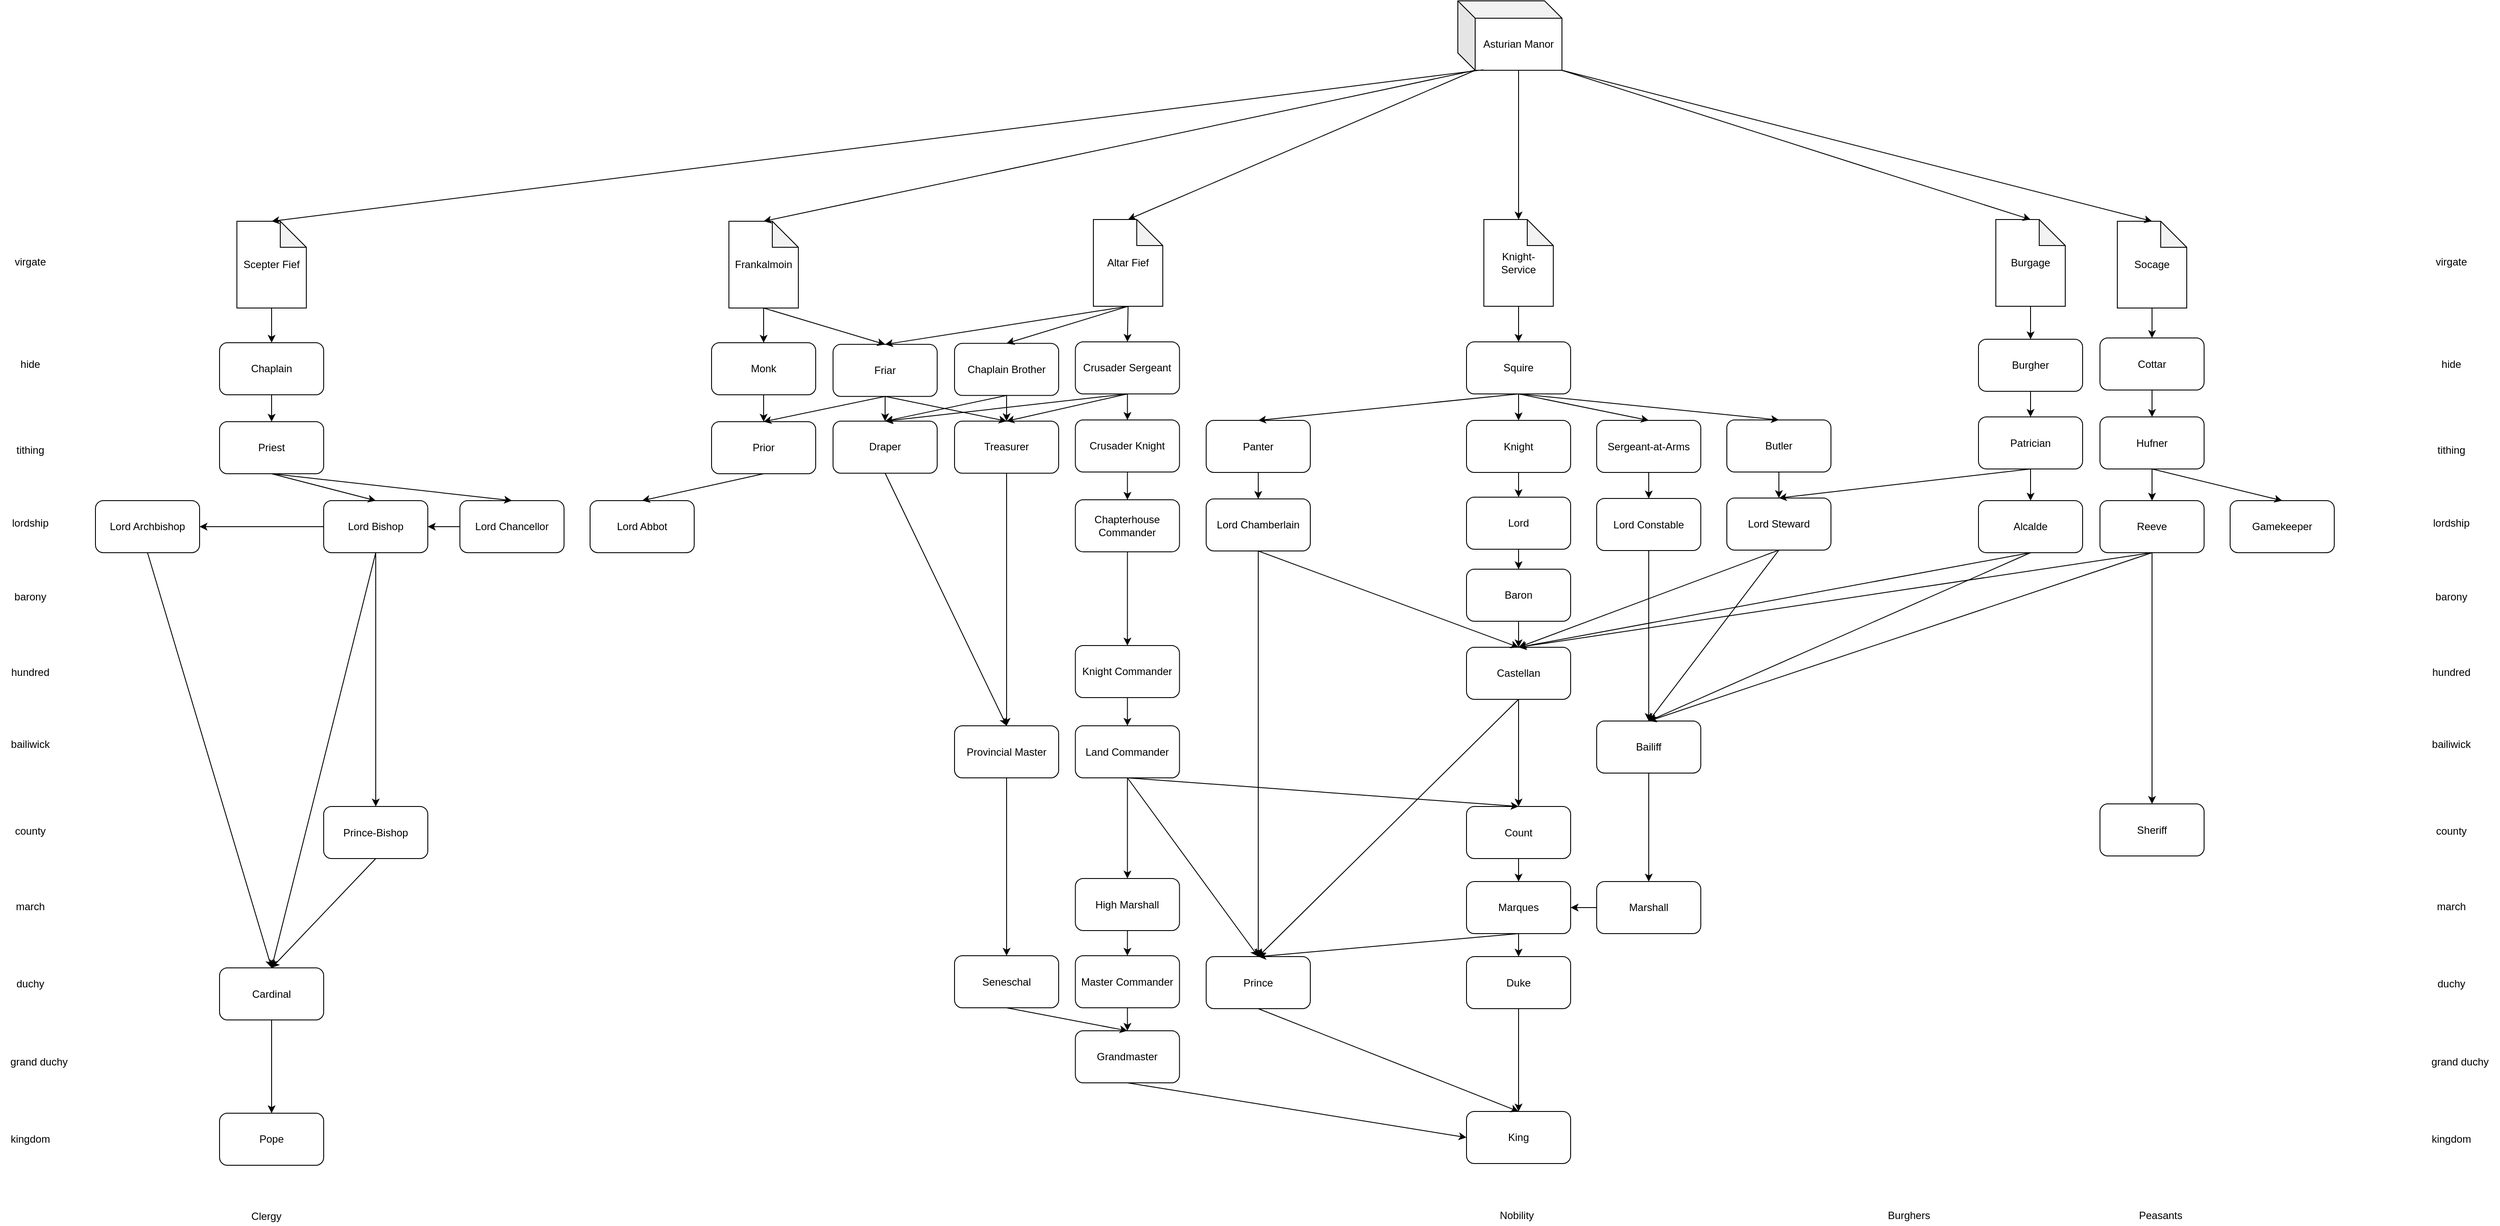 <mxfile version="12.4.2" type="device" pages="1"><diagram id="O1DWxiuz_fA3G5YCNOB_" name="Page-1"><mxGraphModel dx="1422" dy="769" grid="1" gridSize="10" guides="1" tooltips="1" connect="1" arrows="1" fold="1" page="1" pageScale="1" pageWidth="827" pageHeight="1169" math="0" shadow="0"><root><mxCell id="0"/><mxCell id="1" parent="0"/><mxCell id="aWNSAiTErIcn-8E82MsZ-1" value="Knight-Service" style="shape=note;whiteSpace=wrap;html=1;backgroundOutline=1;darkOpacity=0.05;" vertex="1" parent="1"><mxGeometry x="1710" y="252" width="80" height="100" as="geometry"/></mxCell><mxCell id="aWNSAiTErIcn-8E82MsZ-2" value="Asturian Manor" style="shape=cube;whiteSpace=wrap;html=1;boundedLbl=1;backgroundOutline=1;darkOpacity=0.05;darkOpacity2=0.1;" vertex="1" parent="1"><mxGeometry x="1680" width="120" height="80" as="geometry"/></mxCell><mxCell id="aWNSAiTErIcn-8E82MsZ-3" value="Squire" style="rounded=1;whiteSpace=wrap;html=1;" vertex="1" parent="1"><mxGeometry x="1690" y="393" width="120" height="60" as="geometry"/></mxCell><mxCell id="aWNSAiTErIcn-8E82MsZ-4" value="" style="endArrow=classic;html=1;exitX=0.5;exitY=1;exitDx=0;exitDy=0;exitPerimeter=0;" edge="1" parent="1" source="aWNSAiTErIcn-8E82MsZ-1" target="aWNSAiTErIcn-8E82MsZ-3"><mxGeometry width="50" height="50" relative="1" as="geometry"><mxPoint x="690" y="1060" as="sourcePoint"/><mxPoint x="990" y="670" as="targetPoint"/></mxGeometry></mxCell><mxCell id="aWNSAiTErIcn-8E82MsZ-5" value="Sergeant-at-Arms" style="rounded=1;whiteSpace=wrap;html=1;" vertex="1" parent="1"><mxGeometry x="1840" y="483.5" width="120" height="60" as="geometry"/></mxCell><mxCell id="aWNSAiTErIcn-8E82MsZ-6" value="Knight" style="rounded=1;whiteSpace=wrap;html=1;" vertex="1" parent="1"><mxGeometry x="1690" y="483.5" width="120" height="60" as="geometry"/></mxCell><mxCell id="aWNSAiTErIcn-8E82MsZ-7" value="Panter" style="rounded=1;whiteSpace=wrap;html=1;" vertex="1" parent="1"><mxGeometry x="1390" y="483.5" width="120" height="60" as="geometry"/></mxCell><mxCell id="aWNSAiTErIcn-8E82MsZ-8" value="Lord" style="rounded=1;whiteSpace=wrap;html=1;" vertex="1" parent="1"><mxGeometry x="1690" y="572" width="120" height="60" as="geometry"/></mxCell><mxCell id="aWNSAiTErIcn-8E82MsZ-9" value="Lord Constable" style="rounded=1;whiteSpace=wrap;html=1;" vertex="1" parent="1"><mxGeometry x="1840" y="573.5" width="120" height="60" as="geometry"/></mxCell><mxCell id="aWNSAiTErIcn-8E82MsZ-10" value="Baron" style="rounded=1;whiteSpace=wrap;html=1;" vertex="1" parent="1"><mxGeometry x="1690" y="655" width="120" height="60" as="geometry"/></mxCell><mxCell id="aWNSAiTErIcn-8E82MsZ-11" value="Lord Chamberlain" style="rounded=1;whiteSpace=wrap;html=1;" vertex="1" parent="1"><mxGeometry x="1390" y="574" width="120" height="60" as="geometry"/></mxCell><mxCell id="aWNSAiTErIcn-8E82MsZ-12" value="Prince" style="rounded=1;whiteSpace=wrap;html=1;" vertex="1" parent="1"><mxGeometry x="1390" y="1101.5" width="120" height="60" as="geometry"/></mxCell><mxCell id="aWNSAiTErIcn-8E82MsZ-13" value="Castellan" style="rounded=1;whiteSpace=wrap;html=1;" vertex="1" parent="1"><mxGeometry x="1690" y="745" width="120" height="60" as="geometry"/></mxCell><mxCell id="aWNSAiTErIcn-8E82MsZ-14" value="Count" style="rounded=1;whiteSpace=wrap;html=1;" vertex="1" parent="1"><mxGeometry x="1690" y="928.5" width="120" height="60" as="geometry"/></mxCell><mxCell id="aWNSAiTErIcn-8E82MsZ-15" value="Marques" style="rounded=1;whiteSpace=wrap;html=1;" vertex="1" parent="1"><mxGeometry x="1690" y="1015" width="120" height="60" as="geometry"/></mxCell><mxCell id="aWNSAiTErIcn-8E82MsZ-16" value="Duke" style="rounded=1;whiteSpace=wrap;html=1;" vertex="1" parent="1"><mxGeometry x="1690" y="1101.5" width="120" height="60" as="geometry"/></mxCell><mxCell id="aWNSAiTErIcn-8E82MsZ-17" value="" style="endArrow=classic;html=1;entryX=0.5;entryY=0;entryDx=0;entryDy=0;exitX=0.5;exitY=1;exitDx=0;exitDy=0;" edge="1" parent="1" source="aWNSAiTErIcn-8E82MsZ-16" target="aWNSAiTErIcn-8E82MsZ-27"><mxGeometry width="50" height="50" relative="1" as="geometry"><mxPoint x="1750" y="1248" as="sourcePoint"/><mxPoint x="870" y="1197" as="targetPoint"/></mxGeometry></mxCell><mxCell id="aWNSAiTErIcn-8E82MsZ-18" value="" style="endArrow=classic;html=1;entryX=0.5;entryY=0;entryDx=0;entryDy=0;exitX=0.5;exitY=1;exitDx=0;exitDy=0;" edge="1" parent="1" source="aWNSAiTErIcn-8E82MsZ-15" target="aWNSAiTErIcn-8E82MsZ-16"><mxGeometry width="50" height="50" relative="1" as="geometry"><mxPoint x="680" y="1330" as="sourcePoint"/><mxPoint x="730" y="1280" as="targetPoint"/></mxGeometry></mxCell><mxCell id="aWNSAiTErIcn-8E82MsZ-19" value="" style="endArrow=classic;html=1;entryX=0.5;entryY=0;entryDx=0;entryDy=0;exitX=0.5;exitY=1;exitDx=0;exitDy=0;" edge="1" parent="1" source="aWNSAiTErIcn-8E82MsZ-14" target="aWNSAiTErIcn-8E82MsZ-15"><mxGeometry width="50" height="50" relative="1" as="geometry"><mxPoint x="680" y="1330" as="sourcePoint"/><mxPoint x="730" y="1280" as="targetPoint"/></mxGeometry></mxCell><mxCell id="aWNSAiTErIcn-8E82MsZ-20" value="" style="endArrow=classic;html=1;entryX=0.5;entryY=0;entryDx=0;entryDy=0;exitX=0.5;exitY=1;exitDx=0;exitDy=0;" edge="1" parent="1" source="aWNSAiTErIcn-8E82MsZ-13" target="aWNSAiTErIcn-8E82MsZ-14"><mxGeometry width="50" height="50" relative="1" as="geometry"><mxPoint x="680" y="1330" as="sourcePoint"/><mxPoint x="730" y="1280" as="targetPoint"/></mxGeometry></mxCell><mxCell id="aWNSAiTErIcn-8E82MsZ-21" value="" style="endArrow=classic;html=1;entryX=0.5;entryY=0;entryDx=0;entryDy=0;exitX=0.5;exitY=1;exitDx=0;exitDy=0;" edge="1" parent="1" source="aWNSAiTErIcn-8E82MsZ-10" target="aWNSAiTErIcn-8E82MsZ-13"><mxGeometry width="50" height="50" relative="1" as="geometry"><mxPoint x="680" y="1330" as="sourcePoint"/><mxPoint x="730" y="1280" as="targetPoint"/></mxGeometry></mxCell><mxCell id="aWNSAiTErIcn-8E82MsZ-22" value="" style="endArrow=classic;html=1;entryX=0.5;entryY=0;entryDx=0;entryDy=0;exitX=0.5;exitY=1;exitDx=0;exitDy=0;" edge="1" parent="1" source="aWNSAiTErIcn-8E82MsZ-8" target="aWNSAiTErIcn-8E82MsZ-10"><mxGeometry width="50" height="50" relative="1" as="geometry"><mxPoint x="680" y="1330" as="sourcePoint"/><mxPoint x="730" y="1280" as="targetPoint"/></mxGeometry></mxCell><mxCell id="aWNSAiTErIcn-8E82MsZ-23" value="" style="endArrow=classic;html=1;entryX=0.5;entryY=0;entryDx=0;entryDy=0;exitX=0.5;exitY=1;exitDx=0;exitDy=0;" edge="1" parent="1" source="aWNSAiTErIcn-8E82MsZ-6" target="aWNSAiTErIcn-8E82MsZ-8"><mxGeometry width="50" height="50" relative="1" as="geometry"><mxPoint x="680" y="1330" as="sourcePoint"/><mxPoint x="730" y="1280" as="targetPoint"/></mxGeometry></mxCell><mxCell id="aWNSAiTErIcn-8E82MsZ-24" value="" style="endArrow=classic;html=1;entryX=0.5;entryY=0;entryDx=0;entryDy=0;exitX=0.5;exitY=1;exitDx=0;exitDy=0;" edge="1" parent="1" source="aWNSAiTErIcn-8E82MsZ-3" target="aWNSAiTErIcn-8E82MsZ-6"><mxGeometry width="50" height="50" relative="1" as="geometry"><mxPoint x="680" y="1330" as="sourcePoint"/><mxPoint x="730" y="1280" as="targetPoint"/></mxGeometry></mxCell><mxCell id="aWNSAiTErIcn-8E82MsZ-25" value="" style="endArrow=classic;html=1;entryX=0.5;entryY=0;entryDx=0;entryDy=0;exitX=0.5;exitY=1;exitDx=0;exitDy=0;" edge="1" parent="1" source="aWNSAiTErIcn-8E82MsZ-11" target="aWNSAiTErIcn-8E82MsZ-12"><mxGeometry width="50" height="50" relative="1" as="geometry"><mxPoint x="1450" y="805" as="sourcePoint"/><mxPoint x="1450" y="928.5" as="targetPoint"/></mxGeometry></mxCell><mxCell id="aWNSAiTErIcn-8E82MsZ-26" value="Bailiff" style="rounded=1;whiteSpace=wrap;html=1;" vertex="1" parent="1"><mxGeometry x="1840" y="830" width="120" height="60" as="geometry"/></mxCell><mxCell id="aWNSAiTErIcn-8E82MsZ-27" value="King" style="rounded=1;whiteSpace=wrap;html=1;" vertex="1" parent="1"><mxGeometry x="1690" y="1280" width="120" height="60" as="geometry"/></mxCell><mxCell id="aWNSAiTErIcn-8E82MsZ-28" value="Lord Steward" style="rounded=1;whiteSpace=wrap;html=1;" vertex="1" parent="1"><mxGeometry x="1990" y="573" width="120" height="60" as="geometry"/></mxCell><mxCell id="aWNSAiTErIcn-8E82MsZ-29" value="Marshall" style="rounded=1;whiteSpace=wrap;html=1;" vertex="1" parent="1"><mxGeometry x="1840" y="1015" width="120" height="60" as="geometry"/></mxCell><mxCell id="aWNSAiTErIcn-8E82MsZ-30" value="" style="endArrow=classic;html=1;entryX=0.5;entryY=0;entryDx=0;entryDy=0;exitX=0.5;exitY=1;exitDx=0;exitDy=0;" edge="1" parent="1" source="aWNSAiTErIcn-8E82MsZ-26" target="aWNSAiTErIcn-8E82MsZ-29"><mxGeometry width="50" height="50" relative="1" as="geometry"><mxPoint x="540" y="1420" as="sourcePoint"/><mxPoint x="590" y="1370" as="targetPoint"/></mxGeometry></mxCell><mxCell id="aWNSAiTErIcn-8E82MsZ-31" value="" style="endArrow=classic;html=1;exitX=0.5;exitY=1;exitDx=0;exitDy=0;" edge="1" parent="1" source="aWNSAiTErIcn-8E82MsZ-28"><mxGeometry width="50" height="50" relative="1" as="geometry"><mxPoint x="1650" y="1422" as="sourcePoint"/><mxPoint x="1750" y="745" as="targetPoint"/></mxGeometry></mxCell><mxCell id="aWNSAiTErIcn-8E82MsZ-32" value="" style="endArrow=classic;html=1;entryX=0.5;entryY=0;entryDx=0;entryDy=0;exitX=0.5;exitY=1;exitDx=0;exitDy=0;" edge="1" parent="1" source="aWNSAiTErIcn-8E82MsZ-9" target="aWNSAiTErIcn-8E82MsZ-26"><mxGeometry width="50" height="50" relative="1" as="geometry"><mxPoint x="510" y="1420" as="sourcePoint"/><mxPoint x="560" y="1370" as="targetPoint"/></mxGeometry></mxCell><mxCell id="aWNSAiTErIcn-8E82MsZ-33" value="Butler" style="rounded=1;whiteSpace=wrap;html=1;" vertex="1" parent="1"><mxGeometry x="1990" y="483" width="120" height="60" as="geometry"/></mxCell><mxCell id="aWNSAiTErIcn-8E82MsZ-34" value="" style="endArrow=classic;html=1;exitX=0.5;exitY=1;exitDx=0;exitDy=0;entryX=0.5;entryY=0;entryDx=0;entryDy=0;" edge="1" parent="1" source="aWNSAiTErIcn-8E82MsZ-3" target="aWNSAiTErIcn-8E82MsZ-33"><mxGeometry width="50" height="50" relative="1" as="geometry"><mxPoint x="1900" y="453" as="sourcePoint"/><mxPoint x="1740" y="1372" as="targetPoint"/></mxGeometry></mxCell><mxCell id="aWNSAiTErIcn-8E82MsZ-35" value="" style="endArrow=classic;html=1;entryX=0.5;entryY=0;entryDx=0;entryDy=0;exitX=0.5;exitY=1;exitDx=0;exitDy=0;" edge="1" parent="1" source="aWNSAiTErIcn-8E82MsZ-33" target="aWNSAiTErIcn-8E82MsZ-28"><mxGeometry width="50" height="50" relative="1" as="geometry"><mxPoint x="1690" y="1422" as="sourcePoint"/><mxPoint x="1740" y="1372" as="targetPoint"/></mxGeometry></mxCell><mxCell id="aWNSAiTErIcn-8E82MsZ-36" value="" style="endArrow=classic;html=1;exitX=0.5;exitY=1;exitDx=0;exitDy=0;entryX=0.5;entryY=0;entryDx=0;entryDy=0;" edge="1" parent="1" source="aWNSAiTErIcn-8E82MsZ-5" target="aWNSAiTErIcn-8E82MsZ-9"><mxGeometry width="50" height="50" relative="1" as="geometry"><mxPoint x="1000" y="1120" as="sourcePoint"/><mxPoint x="1020" y="730" as="targetPoint"/></mxGeometry></mxCell><mxCell id="aWNSAiTErIcn-8E82MsZ-37" value="" style="endArrow=classic;html=1;exitX=0.5;exitY=1;exitDx=0;exitDy=0;entryX=0.5;entryY=0;entryDx=0;entryDy=0;" edge="1" parent="1" source="aWNSAiTErIcn-8E82MsZ-3" target="aWNSAiTErIcn-8E82MsZ-5"><mxGeometry width="50" height="50" relative="1" as="geometry"><mxPoint x="1900" y="453" as="sourcePoint"/><mxPoint x="1110" y="1210" as="targetPoint"/></mxGeometry></mxCell><mxCell id="aWNSAiTErIcn-8E82MsZ-38" value="" style="endArrow=classic;html=1;exitX=0.5;exitY=1;exitDx=0;exitDy=0;entryX=0.5;entryY=0;entryDx=0;entryDy=0;" edge="1" parent="1" source="aWNSAiTErIcn-8E82MsZ-3" target="aWNSAiTErIcn-8E82MsZ-7"><mxGeometry width="50" height="50" relative="1" as="geometry"><mxPoint x="1450" y="453" as="sourcePoint"/><mxPoint x="710" y="1310" as="targetPoint"/></mxGeometry></mxCell><mxCell id="aWNSAiTErIcn-8E82MsZ-39" value="" style="endArrow=classic;html=1;entryX=0.5;entryY=0;entryDx=0;entryDy=0;exitX=0.5;exitY=1;exitDx=0;exitDy=0;" edge="1" parent="1" source="aWNSAiTErIcn-8E82MsZ-7" target="aWNSAiTErIcn-8E82MsZ-11"><mxGeometry width="50" height="50" relative="1" as="geometry"><mxPoint x="510" y="1420" as="sourcePoint"/><mxPoint x="560" y="1370" as="targetPoint"/></mxGeometry></mxCell><mxCell id="aWNSAiTErIcn-8E82MsZ-40" value="" style="endArrow=classic;html=1;entryX=0.5;entryY=0;entryDx=0;entryDy=0;exitX=0.5;exitY=1;exitDx=0;exitDy=0;" edge="1" parent="1" source="aWNSAiTErIcn-8E82MsZ-11" target="aWNSAiTErIcn-8E82MsZ-13"><mxGeometry width="50" height="50" relative="1" as="geometry"><mxPoint x="510" y="1420" as="sourcePoint"/><mxPoint x="560" y="1370" as="targetPoint"/></mxGeometry></mxCell><mxCell id="aWNSAiTErIcn-8E82MsZ-41" value="" style="endArrow=classic;html=1;entryX=0.5;entryY=0;entryDx=0;entryDy=0;exitX=0.5;exitY=1;exitDx=0;exitDy=0;" edge="1" parent="1" source="aWNSAiTErIcn-8E82MsZ-12" target="aWNSAiTErIcn-8E82MsZ-27"><mxGeometry width="50" height="50" relative="1" as="geometry"><mxPoint x="510" y="1420" as="sourcePoint"/><mxPoint x="560" y="1370" as="targetPoint"/></mxGeometry></mxCell><mxCell id="aWNSAiTErIcn-8E82MsZ-42" value="" style="endArrow=classic;html=1;exitX=0;exitY=0.5;exitDx=0;exitDy=0;entryX=1;entryY=0.5;entryDx=0;entryDy=0;" edge="1" parent="1" source="aWNSAiTErIcn-8E82MsZ-29" target="aWNSAiTErIcn-8E82MsZ-15"><mxGeometry width="50" height="50" relative="1" as="geometry"><mxPoint x="510" y="1420" as="sourcePoint"/><mxPoint x="560" y="1370" as="targetPoint"/></mxGeometry></mxCell><mxCell id="aWNSAiTErIcn-8E82MsZ-43" value="" style="endArrow=classic;html=1;entryX=0.5;entryY=0;entryDx=0;entryDy=0;exitX=0.5;exitY=1;exitDx=0;exitDy=0;" edge="1" parent="1" source="aWNSAiTErIcn-8E82MsZ-15" target="aWNSAiTErIcn-8E82MsZ-12"><mxGeometry width="50" height="50" relative="1" as="geometry"><mxPoint x="711.5" y="1332" as="sourcePoint"/><mxPoint x="761.5" y="1282" as="targetPoint"/></mxGeometry></mxCell><mxCell id="aWNSAiTErIcn-8E82MsZ-44" value="Scepter Fief" style="shape=note;whiteSpace=wrap;html=1;backgroundOutline=1;darkOpacity=0.05;" vertex="1" parent="1"><mxGeometry x="273" y="254" width="80" height="100" as="geometry"/></mxCell><mxCell id="aWNSAiTErIcn-8E82MsZ-45" value="Chaplain" style="rounded=1;whiteSpace=wrap;html=1;" vertex="1" parent="1"><mxGeometry x="253" y="394" width="120" height="60" as="geometry"/></mxCell><mxCell id="aWNSAiTErIcn-8E82MsZ-46" value="Priest" style="rounded=1;whiteSpace=wrap;html=1;" vertex="1" parent="1"><mxGeometry x="253" y="485" width="120" height="60" as="geometry"/></mxCell><mxCell id="aWNSAiTErIcn-8E82MsZ-47" value="Lord Archbishop" style="rounded=1;whiteSpace=wrap;html=1;" vertex="1" parent="1"><mxGeometry x="110" y="576" width="120" height="60" as="geometry"/></mxCell><mxCell id="aWNSAiTErIcn-8E82MsZ-48" value="Prince-Bishop" style="rounded=1;whiteSpace=wrap;html=1;" vertex="1" parent="1"><mxGeometry x="373" y="928.5" width="120" height="60" as="geometry"/></mxCell><mxCell id="aWNSAiTErIcn-8E82MsZ-49" value="Cardinal" style="rounded=1;whiteSpace=wrap;html=1;" vertex="1" parent="1"><mxGeometry x="253" y="1114.5" width="120" height="60" as="geometry"/></mxCell><mxCell id="aWNSAiTErIcn-8E82MsZ-50" value="Pope" style="rounded=1;whiteSpace=wrap;html=1;" vertex="1" parent="1"><mxGeometry x="253" y="1282" width="120" height="60" as="geometry"/></mxCell><mxCell id="aWNSAiTErIcn-8E82MsZ-51" value="" style="endArrow=classic;html=1;entryX=0.5;entryY=0;entryDx=0;entryDy=0;exitX=0.5;exitY=1;exitDx=0;exitDy=0;" edge="1" parent="1" source="aWNSAiTErIcn-8E82MsZ-49" target="aWNSAiTErIcn-8E82MsZ-50"><mxGeometry width="50" height="50" relative="1" as="geometry"><mxPoint x="-177" y="1071" as="sourcePoint"/><mxPoint x="-127" y="1021" as="targetPoint"/></mxGeometry></mxCell><mxCell id="aWNSAiTErIcn-8E82MsZ-52" value="" style="endArrow=classic;html=1;entryX=0.5;entryY=0;entryDx=0;entryDy=0;exitX=0.5;exitY=1;exitDx=0;exitDy=0;exitPerimeter=0;" edge="1" parent="1" source="aWNSAiTErIcn-8E82MsZ-44" target="aWNSAiTErIcn-8E82MsZ-45"><mxGeometry width="50" height="50" relative="1" as="geometry"><mxPoint x="-57" y="1071" as="sourcePoint"/><mxPoint x="-7" y="1021" as="targetPoint"/></mxGeometry></mxCell><mxCell id="aWNSAiTErIcn-8E82MsZ-53" value="Lord Bishop" style="rounded=1;whiteSpace=wrap;html=1;" vertex="1" parent="1"><mxGeometry x="373" y="576" width="120" height="60" as="geometry"/></mxCell><mxCell id="aWNSAiTErIcn-8E82MsZ-54" value="" style="endArrow=classic;html=1;exitX=0.5;exitY=1;exitDx=0;exitDy=0;entryX=0.5;entryY=0;entryDx=0;entryDy=0;" edge="1" parent="1" source="aWNSAiTErIcn-8E82MsZ-48" target="aWNSAiTErIcn-8E82MsZ-49"><mxGeometry width="50" height="50" relative="1" as="geometry"><mxPoint x="-67" y="1431" as="sourcePoint"/><mxPoint x="303" y="1121" as="targetPoint"/></mxGeometry></mxCell><mxCell id="aWNSAiTErIcn-8E82MsZ-55" value="" style="endArrow=classic;html=1;entryX=0.5;entryY=0;entryDx=0;entryDy=0;exitX=0.5;exitY=1;exitDx=0;exitDy=0;" edge="1" parent="1" source="aWNSAiTErIcn-8E82MsZ-46" target="aWNSAiTErIcn-8E82MsZ-53"><mxGeometry width="50" height="50" relative="1" as="geometry"><mxPoint x="433" y="641" as="sourcePoint"/><mxPoint x="333" y="740" as="targetPoint"/></mxGeometry></mxCell><mxCell id="aWNSAiTErIcn-8E82MsZ-56" value="" style="endArrow=classic;html=1;entryX=1;entryY=0.5;entryDx=0;entryDy=0;exitX=0;exitY=0.5;exitDx=0;exitDy=0;" edge="1" parent="1" source="aWNSAiTErIcn-8E82MsZ-53" target="aWNSAiTErIcn-8E82MsZ-47"><mxGeometry width="50" height="50" relative="1" as="geometry"><mxPoint x="243" y="611" as="sourcePoint"/><mxPoint x="-17" y="1381" as="targetPoint"/></mxGeometry></mxCell><mxCell id="aWNSAiTErIcn-8E82MsZ-57" value="" style="endArrow=classic;html=1;entryX=0.5;entryY=0;entryDx=0;entryDy=0;exitX=0.5;exitY=1;exitDx=0;exitDy=0;" edge="1" parent="1" source="aWNSAiTErIcn-8E82MsZ-53" target="aWNSAiTErIcn-8E82MsZ-48"><mxGeometry width="50" height="50" relative="1" as="geometry"><mxPoint x="-177" y="1431" as="sourcePoint"/><mxPoint x="-127" y="1381" as="targetPoint"/></mxGeometry></mxCell><mxCell id="aWNSAiTErIcn-8E82MsZ-58" value="" style="endArrow=classic;html=1;entryX=0.5;entryY=0;entryDx=0;entryDy=0;exitX=0.5;exitY=1;exitDx=0;exitDy=0;" edge="1" parent="1" source="aWNSAiTErIcn-8E82MsZ-47" target="aWNSAiTErIcn-8E82MsZ-49"><mxGeometry width="50" height="50" relative="1" as="geometry"><mxPoint x="-177" y="1431" as="sourcePoint"/><mxPoint x="-127" y="1381" as="targetPoint"/></mxGeometry></mxCell><mxCell id="aWNSAiTErIcn-8E82MsZ-59" value="" style="endArrow=classic;html=1;entryX=0.5;entryY=0;entryDx=0;entryDy=0;exitX=0.5;exitY=1;exitDx=0;exitDy=0;" edge="1" parent="1" source="aWNSAiTErIcn-8E82MsZ-53" target="aWNSAiTErIcn-8E82MsZ-49"><mxGeometry width="50" height="50" relative="1" as="geometry"><mxPoint x="-177" y="1431" as="sourcePoint"/><mxPoint x="-127" y="1381" as="targetPoint"/></mxGeometry></mxCell><mxCell id="aWNSAiTErIcn-8E82MsZ-60" value="" style="endArrow=classic;html=1;entryX=0.5;entryY=0;entryDx=0;entryDy=0;exitX=0.5;exitY=1;exitDx=0;exitDy=0;" edge="1" parent="1" source="aWNSAiTErIcn-8E82MsZ-45" target="aWNSAiTErIcn-8E82MsZ-46"><mxGeometry width="50" height="50" relative="1" as="geometry"><mxPoint x="-37" y="1431" as="sourcePoint"/><mxPoint x="13" y="1381" as="targetPoint"/></mxGeometry></mxCell><mxCell id="aWNSAiTErIcn-8E82MsZ-61" value="Frankalmoin" style="shape=note;whiteSpace=wrap;html=1;backgroundOutline=1;darkOpacity=0.05;" vertex="1" parent="1"><mxGeometry x="840" y="254" width="80" height="100" as="geometry"/></mxCell><mxCell id="aWNSAiTErIcn-8E82MsZ-62" value="Monk" style="rounded=1;whiteSpace=wrap;html=1;" vertex="1" parent="1"><mxGeometry x="820" y="394" width="120" height="60" as="geometry"/></mxCell><mxCell id="aWNSAiTErIcn-8E82MsZ-63" value="Prior" style="rounded=1;whiteSpace=wrap;html=1;" vertex="1" parent="1"><mxGeometry x="820" y="485" width="120" height="60" as="geometry"/></mxCell><mxCell id="aWNSAiTErIcn-8E82MsZ-64" value="Lord Abbot" style="rounded=1;whiteSpace=wrap;html=1;" vertex="1" parent="1"><mxGeometry x="680" y="576" width="120" height="60" as="geometry"/></mxCell><mxCell id="aWNSAiTErIcn-8E82MsZ-65" value="" style="endArrow=classic;html=1;entryX=0.5;entryY=0;entryDx=0;entryDy=0;exitX=0.5;exitY=1;exitDx=0;exitDy=0;" edge="1" parent="1" source="aWNSAiTErIcn-8E82MsZ-62" target="aWNSAiTErIcn-8E82MsZ-63"><mxGeometry width="50" height="50" relative="1" as="geometry"><mxPoint x="350" y="1069" as="sourcePoint"/><mxPoint x="400" y="1019" as="targetPoint"/></mxGeometry></mxCell><mxCell id="aWNSAiTErIcn-8E82MsZ-66" value="" style="endArrow=classic;html=1;entryX=0.5;entryY=0;entryDx=0;entryDy=0;exitX=0.5;exitY=1;exitDx=0;exitDy=0;exitPerimeter=0;" edge="1" parent="1" source="aWNSAiTErIcn-8E82MsZ-61" target="aWNSAiTErIcn-8E82MsZ-62"><mxGeometry width="50" height="50" relative="1" as="geometry"><mxPoint x="350" y="1069" as="sourcePoint"/><mxPoint x="400" y="1019" as="targetPoint"/></mxGeometry></mxCell><mxCell id="aWNSAiTErIcn-8E82MsZ-67" value="" style="endArrow=classic;html=1;entryX=0.5;entryY=0;entryDx=0;entryDy=0;exitX=0.5;exitY=1;exitDx=0;exitDy=0;" edge="1" parent="1" source="aWNSAiTErIcn-8E82MsZ-63" target="aWNSAiTErIcn-8E82MsZ-64"><mxGeometry width="50" height="50" relative="1" as="geometry"><mxPoint x="730" y="559" as="sourcePoint"/><mxPoint x="310" y="1379" as="targetPoint"/></mxGeometry></mxCell><mxCell id="aWNSAiTErIcn-8E82MsZ-68" value="virgate" style="text;html=1;strokeColor=none;fillColor=none;align=center;verticalAlign=middle;whiteSpace=wrap;rounded=0;" vertex="1" parent="1"><mxGeometry x="2805" y="290.5" width="40" height="20" as="geometry"/></mxCell><mxCell id="aWNSAiTErIcn-8E82MsZ-69" value="hide" style="text;html=1;strokeColor=none;fillColor=none;align=center;verticalAlign=middle;whiteSpace=wrap;rounded=0;" vertex="1" parent="1"><mxGeometry x="2805" y="408.5" width="40" height="20" as="geometry"/></mxCell><mxCell id="aWNSAiTErIcn-8E82MsZ-70" value="tithing" style="text;html=1;strokeColor=none;fillColor=none;align=center;verticalAlign=middle;whiteSpace=wrap;rounded=0;" vertex="1" parent="1"><mxGeometry x="2805" y="507.5" width="40" height="20" as="geometry"/></mxCell><mxCell id="aWNSAiTErIcn-8E82MsZ-71" value="barony" style="text;html=1;strokeColor=none;fillColor=none;align=center;verticalAlign=middle;whiteSpace=wrap;rounded=0;" vertex="1" parent="1"><mxGeometry x="2805" y="676.5" width="40" height="20" as="geometry"/></mxCell><mxCell id="aWNSAiTErIcn-8E82MsZ-72" value="hundred" style="text;html=1;strokeColor=none;fillColor=none;align=center;verticalAlign=middle;whiteSpace=wrap;rounded=0;" vertex="1" parent="1"><mxGeometry x="2805" y="763.5" width="40" height="20" as="geometry"/></mxCell><mxCell id="aWNSAiTErIcn-8E82MsZ-73" value="bailiwick" style="text;html=1;strokeColor=none;fillColor=none;align=center;verticalAlign=middle;whiteSpace=wrap;rounded=0;" vertex="1" parent="1"><mxGeometry x="2805" y="846.5" width="40" height="20" as="geometry"/></mxCell><mxCell id="aWNSAiTErIcn-8E82MsZ-74" value="lordship" style="text;html=1;strokeColor=none;fillColor=none;align=center;verticalAlign=middle;whiteSpace=wrap;rounded=0;" vertex="1" parent="1"><mxGeometry x="2805" y="592" width="40" height="20" as="geometry"/></mxCell><mxCell id="aWNSAiTErIcn-8E82MsZ-75" value="county" style="text;html=1;strokeColor=none;fillColor=none;align=center;verticalAlign=middle;whiteSpace=wrap;rounded=0;" vertex="1" parent="1"><mxGeometry x="2805" y="947" width="40" height="20" as="geometry"/></mxCell><mxCell id="aWNSAiTErIcn-8E82MsZ-76" value="march" style="text;html=1;strokeColor=none;fillColor=none;align=center;verticalAlign=middle;whiteSpace=wrap;rounded=0;" vertex="1" parent="1"><mxGeometry x="2805" y="1033.5" width="40" height="20" as="geometry"/></mxCell><mxCell id="aWNSAiTErIcn-8E82MsZ-77" value="duchy" style="text;html=1;strokeColor=none;fillColor=none;align=center;verticalAlign=middle;whiteSpace=wrap;rounded=0;" vertex="1" parent="1"><mxGeometry x="2805" y="1123" width="40" height="20" as="geometry"/></mxCell><mxCell id="aWNSAiTErIcn-8E82MsZ-78" value="kingdom" style="text;html=1;strokeColor=none;fillColor=none;align=center;verticalAlign=middle;whiteSpace=wrap;rounded=0;" vertex="1" parent="1"><mxGeometry x="2805" y="1302" width="40" height="20" as="geometry"/></mxCell><mxCell id="aWNSAiTErIcn-8E82MsZ-79" value="grand duchy" style="text;html=1;strokeColor=none;fillColor=none;align=center;verticalAlign=middle;whiteSpace=wrap;rounded=0;" vertex="1" parent="1"><mxGeometry x="2790" y="1212.5" width="90" height="20" as="geometry"/></mxCell><mxCell id="aWNSAiTErIcn-8E82MsZ-80" value="Burgage" style="shape=note;whiteSpace=wrap;html=1;backgroundOutline=1;darkOpacity=0.05;" vertex="1" parent="1"><mxGeometry x="2300" y="252" width="80" height="100" as="geometry"/></mxCell><mxCell id="aWNSAiTErIcn-8E82MsZ-81" value="Socage" style="shape=note;whiteSpace=wrap;html=1;backgroundOutline=1;darkOpacity=0.05;" vertex="1" parent="1"><mxGeometry x="2440" y="254" width="80" height="100" as="geometry"/></mxCell><mxCell id="aWNSAiTErIcn-8E82MsZ-82" value="Cottar" style="rounded=1;whiteSpace=wrap;html=1;" vertex="1" parent="1"><mxGeometry x="2420" y="388.5" width="120" height="60" as="geometry"/></mxCell><mxCell id="aWNSAiTErIcn-8E82MsZ-83" value="Burgher" style="rounded=1;whiteSpace=wrap;html=1;" vertex="1" parent="1"><mxGeometry x="2280" y="390" width="120" height="60" as="geometry"/></mxCell><mxCell id="aWNSAiTErIcn-8E82MsZ-84" value="" style="endArrow=classic;html=1;exitX=0.5;exitY=1;exitDx=0;exitDy=0;exitPerimeter=0;entryX=0.5;entryY=0;entryDx=0;entryDy=0;" edge="1" parent="1" source="aWNSAiTErIcn-8E82MsZ-80" target="aWNSAiTErIcn-8E82MsZ-83"><mxGeometry width="50" height="50" relative="1" as="geometry"><mxPoint x="2090" y="1057" as="sourcePoint"/><mxPoint x="2480" y="607" as="targetPoint"/></mxGeometry></mxCell><mxCell id="aWNSAiTErIcn-8E82MsZ-85" value="" style="endArrow=classic;html=1;exitX=0.5;exitY=1;exitDx=0;exitDy=0;exitPerimeter=0;" edge="1" parent="1" source="aWNSAiTErIcn-8E82MsZ-81" target="aWNSAiTErIcn-8E82MsZ-82"><mxGeometry width="50" height="50" relative="1" as="geometry"><mxPoint x="2090" y="1057" as="sourcePoint"/><mxPoint x="2400" y="647" as="targetPoint"/></mxGeometry></mxCell><mxCell id="aWNSAiTErIcn-8E82MsZ-86" value="Patrician" style="rounded=1;whiteSpace=wrap;html=1;" vertex="1" parent="1"><mxGeometry x="2280" y="479.5" width="120" height="60" as="geometry"/></mxCell><mxCell id="aWNSAiTErIcn-8E82MsZ-87" value="" style="endArrow=classic;html=1;exitX=0.5;exitY=1;exitDx=0;exitDy=0;" edge="1" parent="1" source="aWNSAiTErIcn-8E82MsZ-83" target="aWNSAiTErIcn-8E82MsZ-86"><mxGeometry width="50" height="50" relative="1" as="geometry"><mxPoint x="2330" y="595" as="sourcePoint"/><mxPoint x="2210" y="477" as="targetPoint"/></mxGeometry></mxCell><mxCell id="aWNSAiTErIcn-8E82MsZ-88" value="Alcalde" style="rounded=1;whiteSpace=wrap;html=1;" vertex="1" parent="1"><mxGeometry x="2280" y="576" width="120" height="60" as="geometry"/></mxCell><mxCell id="aWNSAiTErIcn-8E82MsZ-89" value="" style="endArrow=classic;html=1;entryX=0.5;entryY=0;entryDx=0;entryDy=0;" edge="1" parent="1" source="aWNSAiTErIcn-8E82MsZ-86" target="aWNSAiTErIcn-8E82MsZ-88"><mxGeometry width="50" height="50" relative="1" as="geometry"><mxPoint x="1840" y="1327" as="sourcePoint"/><mxPoint x="1890" y="1277" as="targetPoint"/></mxGeometry></mxCell><mxCell id="aWNSAiTErIcn-8E82MsZ-90" value="Reeve" style="rounded=1;whiteSpace=wrap;html=1;" vertex="1" parent="1"><mxGeometry x="2420" y="576" width="120" height="60" as="geometry"/></mxCell><mxCell id="aWNSAiTErIcn-8E82MsZ-91" value="Sheriff" style="rounded=1;whiteSpace=wrap;html=1;" vertex="1" parent="1"><mxGeometry x="2420" y="925.5" width="120" height="60" as="geometry"/></mxCell><mxCell id="aWNSAiTErIcn-8E82MsZ-92" value="" style="endArrow=classic;html=1;entryX=0.5;entryY=0;entryDx=0;entryDy=0;" edge="1" parent="1" source="aWNSAiTErIcn-8E82MsZ-90" target="aWNSAiTErIcn-8E82MsZ-91"><mxGeometry width="50" height="50" relative="1" as="geometry"><mxPoint x="1810" y="1327" as="sourcePoint"/><mxPoint x="1860" y="1277" as="targetPoint"/></mxGeometry></mxCell><mxCell id="aWNSAiTErIcn-8E82MsZ-93" value="" style="endArrow=classic;html=1;entryX=0.5;entryY=0;entryDx=0;entryDy=0;exitX=0.5;exitY=1;exitDx=0;exitDy=0;" edge="1" parent="1" source="aWNSAiTErIcn-8E82MsZ-94" target="aWNSAiTErIcn-8E82MsZ-90"><mxGeometry width="50" height="50" relative="1" as="geometry"><mxPoint x="2550" y="557" as="sourcePoint"/><mxPoint x="1860" y="1277" as="targetPoint"/></mxGeometry></mxCell><mxCell id="aWNSAiTErIcn-8E82MsZ-94" value="Hufner" style="rounded=1;whiteSpace=wrap;html=1;" vertex="1" parent="1"><mxGeometry x="2420" y="479.5" width="120" height="60" as="geometry"/></mxCell><mxCell id="aWNSAiTErIcn-8E82MsZ-95" value="" style="endArrow=classic;html=1;exitX=0.5;exitY=1;exitDx=0;exitDy=0;entryX=0.5;entryY=0;entryDx=0;entryDy=0;" edge="1" parent="1" source="aWNSAiTErIcn-8E82MsZ-82" target="aWNSAiTErIcn-8E82MsZ-94"><mxGeometry width="50" height="50" relative="1" as="geometry"><mxPoint x="2070" y="1417" as="sourcePoint"/><mxPoint x="2660" y="1147" as="targetPoint"/></mxGeometry></mxCell><mxCell id="aWNSAiTErIcn-8E82MsZ-96" value="" style="endArrow=classic;html=1;exitX=0.5;exitY=1;exitDx=0;exitDy=0;" edge="1" parent="1" source="aWNSAiTErIcn-8E82MsZ-28"><mxGeometry width="50" height="50" relative="1" as="geometry"><mxPoint x="1970" y="745" as="sourcePoint"/><mxPoint x="1900" y="830" as="targetPoint"/></mxGeometry></mxCell><mxCell id="aWNSAiTErIcn-8E82MsZ-97" value="" style="endArrow=classic;html=1;exitX=0.5;exitY=1;exitDx=0;exitDy=0;" edge="1" parent="1" source="aWNSAiTErIcn-8E82MsZ-90"><mxGeometry width="50" height="50" relative="1" as="geometry"><mxPoint x="2060" y="810" as="sourcePoint"/><mxPoint x="1900" y="830" as="targetPoint"/></mxGeometry></mxCell><mxCell id="aWNSAiTErIcn-8E82MsZ-98" value="" style="endArrow=classic;html=1;entryX=0.5;entryY=0;entryDx=0;entryDy=0;exitX=0.5;exitY=1;exitDx=0;exitDy=0;" edge="1" parent="1" source="aWNSAiTErIcn-8E82MsZ-88" target="aWNSAiTErIcn-8E82MsZ-26"><mxGeometry width="50" height="50" relative="1" as="geometry"><mxPoint x="2260" y="560" as="sourcePoint"/><mxPoint x="2050" y="569" as="targetPoint"/></mxGeometry></mxCell><mxCell id="aWNSAiTErIcn-8E82MsZ-99" value="virgate" style="text;html=1;strokeColor=none;fillColor=none;align=center;verticalAlign=middle;whiteSpace=wrap;rounded=0;" vertex="1" parent="1"><mxGeometry x="15" y="290.5" width="40" height="20" as="geometry"/></mxCell><mxCell id="aWNSAiTErIcn-8E82MsZ-100" value="hide" style="text;html=1;strokeColor=none;fillColor=none;align=center;verticalAlign=middle;whiteSpace=wrap;rounded=0;" vertex="1" parent="1"><mxGeometry x="15" y="408.5" width="40" height="20" as="geometry"/></mxCell><mxCell id="aWNSAiTErIcn-8E82MsZ-101" value="tithing" style="text;html=1;strokeColor=none;fillColor=none;align=center;verticalAlign=middle;whiteSpace=wrap;rounded=0;" vertex="1" parent="1"><mxGeometry x="15" y="507.5" width="40" height="20" as="geometry"/></mxCell><mxCell id="aWNSAiTErIcn-8E82MsZ-102" value="barony" style="text;html=1;strokeColor=none;fillColor=none;align=center;verticalAlign=middle;whiteSpace=wrap;rounded=0;" vertex="1" parent="1"><mxGeometry x="15" y="676.5" width="40" height="20" as="geometry"/></mxCell><mxCell id="aWNSAiTErIcn-8E82MsZ-103" value="hundred" style="text;html=1;strokeColor=none;fillColor=none;align=center;verticalAlign=middle;whiteSpace=wrap;rounded=0;" vertex="1" parent="1"><mxGeometry x="15" y="763.5" width="40" height="20" as="geometry"/></mxCell><mxCell id="aWNSAiTErIcn-8E82MsZ-104" value="bailiwick" style="text;html=1;strokeColor=none;fillColor=none;align=center;verticalAlign=middle;whiteSpace=wrap;rounded=0;" vertex="1" parent="1"><mxGeometry x="15" y="846.5" width="40" height="20" as="geometry"/></mxCell><mxCell id="aWNSAiTErIcn-8E82MsZ-105" value="lordship" style="text;html=1;strokeColor=none;fillColor=none;align=center;verticalAlign=middle;whiteSpace=wrap;rounded=0;" vertex="1" parent="1"><mxGeometry x="15" y="592" width="40" height="20" as="geometry"/></mxCell><mxCell id="aWNSAiTErIcn-8E82MsZ-106" value="county" style="text;html=1;strokeColor=none;fillColor=none;align=center;verticalAlign=middle;whiteSpace=wrap;rounded=0;" vertex="1" parent="1"><mxGeometry x="15" y="947" width="40" height="20" as="geometry"/></mxCell><mxCell id="aWNSAiTErIcn-8E82MsZ-107" value="march" style="text;html=1;strokeColor=none;fillColor=none;align=center;verticalAlign=middle;whiteSpace=wrap;rounded=0;" vertex="1" parent="1"><mxGeometry x="15" y="1033.5" width="40" height="20" as="geometry"/></mxCell><mxCell id="aWNSAiTErIcn-8E82MsZ-108" value="duchy" style="text;html=1;strokeColor=none;fillColor=none;align=center;verticalAlign=middle;whiteSpace=wrap;rounded=0;" vertex="1" parent="1"><mxGeometry x="15" y="1123" width="40" height="20" as="geometry"/></mxCell><mxCell id="aWNSAiTErIcn-8E82MsZ-109" value="kingdom" style="text;html=1;strokeColor=none;fillColor=none;align=center;verticalAlign=middle;whiteSpace=wrap;rounded=0;" vertex="1" parent="1"><mxGeometry x="15" y="1302" width="40" height="20" as="geometry"/></mxCell><mxCell id="aWNSAiTErIcn-8E82MsZ-110" value="grand duchy" style="text;html=1;strokeColor=none;fillColor=none;align=center;verticalAlign=middle;whiteSpace=wrap;rounded=0;" vertex="1" parent="1"><mxGeometry y="1212.5" width="90" height="20" as="geometry"/></mxCell><mxCell id="aWNSAiTErIcn-8E82MsZ-111" value="Clergy" style="text;html=1;strokeColor=none;fillColor=none;align=center;verticalAlign=middle;whiteSpace=wrap;rounded=0;" vertex="1" parent="1"><mxGeometry x="287" y="1391" width="40" height="20" as="geometry"/></mxCell><mxCell id="aWNSAiTErIcn-8E82MsZ-112" value="Nobility" style="text;html=1;strokeColor=none;fillColor=none;align=center;verticalAlign=middle;whiteSpace=wrap;rounded=0;" vertex="1" parent="1"><mxGeometry x="1727.5" y="1390" width="40" height="20" as="geometry"/></mxCell><mxCell id="aWNSAiTErIcn-8E82MsZ-113" value="Burghers" style="text;html=1;strokeColor=none;fillColor=none;align=center;verticalAlign=middle;whiteSpace=wrap;rounded=0;" vertex="1" parent="1"><mxGeometry x="2180" y="1390" width="40" height="20" as="geometry"/></mxCell><mxCell id="aWNSAiTErIcn-8E82MsZ-114" value="Peasants" style="text;html=1;strokeColor=none;fillColor=none;align=center;verticalAlign=middle;whiteSpace=wrap;rounded=0;" vertex="1" parent="1"><mxGeometry x="2470" y="1390" width="40" height="20" as="geometry"/></mxCell><mxCell id="aWNSAiTErIcn-8E82MsZ-115" value="" style="endArrow=classic;html=1;exitX=0;exitY=0;exitDx=70;exitDy=80;exitPerimeter=0;" edge="1" parent="1" source="aWNSAiTErIcn-8E82MsZ-2" target="aWNSAiTErIcn-8E82MsZ-1"><mxGeometry width="50" height="50" relative="1" as="geometry"><mxPoint x="1080" y="1480" as="sourcePoint"/><mxPoint x="1680" y="235.882" as="targetPoint"/></mxGeometry></mxCell><mxCell id="aWNSAiTErIcn-8E82MsZ-116" value="" style="endArrow=classic;html=1;entryX=0.5;entryY=0;entryDx=0;entryDy=0;entryPerimeter=0;exitX=0;exitY=0;exitDx=20;exitDy=80;exitPerimeter=0;" edge="1" parent="1" source="aWNSAiTErIcn-8E82MsZ-2" target="aWNSAiTErIcn-8E82MsZ-61"><mxGeometry width="50" height="50" relative="1" as="geometry"><mxPoint x="1270" y="80" as="sourcePoint"/><mxPoint x="854" y="263.0" as="targetPoint"/></mxGeometry></mxCell><mxCell id="aWNSAiTErIcn-8E82MsZ-117" value="" style="endArrow=classic;html=1;entryX=0.5;entryY=0;entryDx=0;entryDy=0;entryPerimeter=0;exitX=0.245;exitY=0.993;exitDx=0;exitDy=0;exitPerimeter=0;" edge="1" parent="1" source="aWNSAiTErIcn-8E82MsZ-2" target="aWNSAiTErIcn-8E82MsZ-44"><mxGeometry width="50" height="50" relative="1" as="geometry"><mxPoint x="1040" y="60" as="sourcePoint"/><mxPoint x="624" y="243.0" as="targetPoint"/></mxGeometry></mxCell><mxCell id="aWNSAiTErIcn-8E82MsZ-118" value="" style="endArrow=classic;html=1;entryX=0.5;entryY=0;entryDx=0;entryDy=0;entryPerimeter=0;exitX=1;exitY=1;exitDx=0;exitDy=0;exitPerimeter=0;" edge="1" parent="1" source="aWNSAiTErIcn-8E82MsZ-2" target="aWNSAiTErIcn-8E82MsZ-80"><mxGeometry width="50" height="50" relative="1" as="geometry"><mxPoint x="2150" y="130" as="sourcePoint"/><mxPoint x="2292.5" y="312" as="targetPoint"/></mxGeometry></mxCell><mxCell id="aWNSAiTErIcn-8E82MsZ-119" value="" style="endArrow=classic;html=1;entryX=0.5;entryY=0;entryDx=0;entryDy=0;entryPerimeter=0;exitX=1;exitY=1;exitDx=0;exitDy=0;exitPerimeter=0;" edge="1" parent="1" source="aWNSAiTErIcn-8E82MsZ-2" target="aWNSAiTErIcn-8E82MsZ-81"><mxGeometry width="50" height="50" relative="1" as="geometry"><mxPoint x="2290" y="90" as="sourcePoint"/><mxPoint x="2432.5" y="272" as="targetPoint"/></mxGeometry></mxCell><mxCell id="aWNSAiTErIcn-8E82MsZ-120" value="" style="endArrow=classic;html=1;entryX=0.5;entryY=0;entryDx=0;entryDy=0;exitX=0.5;exitY=1;exitDx=0;exitDy=0;" edge="1" parent="1" source="aWNSAiTErIcn-8E82MsZ-13" target="aWNSAiTErIcn-8E82MsZ-12"><mxGeometry width="50" height="50" relative="1" as="geometry"><mxPoint x="1070" y="1480" as="sourcePoint"/><mxPoint x="1450" y="928.5" as="targetPoint"/></mxGeometry></mxCell><mxCell id="aWNSAiTErIcn-8E82MsZ-121" value="" style="endArrow=classic;html=1;exitX=0.5;exitY=1;exitDx=0;exitDy=0;entryX=0.5;entryY=0;entryDx=0;entryDy=0;" edge="1" parent="1" source="aWNSAiTErIcn-8E82MsZ-90" target="aWNSAiTErIcn-8E82MsZ-13"><mxGeometry width="50" height="50" relative="1" as="geometry"><mxPoint x="1650" y="1480" as="sourcePoint"/><mxPoint x="2030" y="1130" as="targetPoint"/></mxGeometry></mxCell><mxCell id="aWNSAiTErIcn-8E82MsZ-122" value="" style="endArrow=classic;html=1;exitX=0.5;exitY=1;exitDx=0;exitDy=0;entryX=0.5;entryY=0;entryDx=0;entryDy=0;" edge="1" parent="1" source="aWNSAiTErIcn-8E82MsZ-88" target="aWNSAiTErIcn-8E82MsZ-13"><mxGeometry width="50" height="50" relative="1" as="geometry"><mxPoint x="1660" y="1480" as="sourcePoint"/><mxPoint x="2070" y="839" as="targetPoint"/></mxGeometry></mxCell><mxCell id="aWNSAiTErIcn-8E82MsZ-123" value="Altar Fief" style="shape=note;whiteSpace=wrap;html=1;backgroundOutline=1;darkOpacity=0.05;" vertex="1" parent="1"><mxGeometry x="1260" y="252" width="80" height="100" as="geometry"/></mxCell><mxCell id="aWNSAiTErIcn-8E82MsZ-124" value="Crusader Sergeant" style="rounded=1;whiteSpace=wrap;html=1;" vertex="1" parent="1"><mxGeometry x="1239.25" y="393" width="120" height="60" as="geometry"/></mxCell><mxCell id="aWNSAiTErIcn-8E82MsZ-125" value="Crusader Knight" style="rounded=1;whiteSpace=wrap;html=1;" vertex="1" parent="1"><mxGeometry x="1239.25" y="483" width="120" height="60" as="geometry"/></mxCell><mxCell id="aWNSAiTErIcn-8E82MsZ-126" value="Knight Commander" style="rounded=1;whiteSpace=wrap;html=1;" vertex="1" parent="1"><mxGeometry x="1239.25" y="743" width="120" height="60" as="geometry"/></mxCell><mxCell id="aWNSAiTErIcn-8E82MsZ-127" value="Land Commander" style="rounded=1;whiteSpace=wrap;html=1;" vertex="1" parent="1"><mxGeometry x="1239.25" y="835.5" width="120" height="60" as="geometry"/></mxCell><mxCell id="aWNSAiTErIcn-8E82MsZ-128" value="Grandmaster" style="rounded=1;whiteSpace=wrap;html=1;" vertex="1" parent="1"><mxGeometry x="1239.25" y="1187" width="120" height="60" as="geometry"/></mxCell><mxCell id="aWNSAiTErIcn-8E82MsZ-129" value="" style="endArrow=classic;html=1;entryX=0.5;entryY=0;entryDx=0;entryDy=0;exitX=0.5;exitY=1;exitDx=0;exitDy=0;" edge="1" parent="1" source="aWNSAiTErIcn-8E82MsZ-133" target="aWNSAiTErIcn-8E82MsZ-128"><mxGeometry width="50" height="50" relative="1" as="geometry"><mxPoint x="1149.25" y="1170" as="sourcePoint"/><mxPoint x="770.75" y="1282" as="targetPoint"/></mxGeometry></mxCell><mxCell id="aWNSAiTErIcn-8E82MsZ-130" value="" style="endArrow=classic;html=1;entryX=0.5;entryY=0;entryDx=0;entryDy=0;exitX=0.5;exitY=1;exitDx=0;exitDy=0;" edge="1" parent="1" source="aWNSAiTErIcn-8E82MsZ-124" target="aWNSAiTErIcn-8E82MsZ-125"><mxGeometry width="50" height="50" relative="1" as="geometry"><mxPoint x="720.75" y="1332" as="sourcePoint"/><mxPoint x="770.75" y="1282" as="targetPoint"/></mxGeometry></mxCell><mxCell id="aWNSAiTErIcn-8E82MsZ-131" value="" style="endArrow=classic;html=1;entryX=0.5;entryY=0;entryDx=0;entryDy=0;exitX=0.5;exitY=1;exitDx=0;exitDy=0;" edge="1" parent="1" source="aWNSAiTErIcn-8E82MsZ-134" target="aWNSAiTErIcn-8E82MsZ-126"><mxGeometry width="50" height="50" relative="1" as="geometry"><mxPoint x="1309.25" y="670" as="sourcePoint"/><mxPoint x="770.75" y="1282" as="targetPoint"/></mxGeometry></mxCell><mxCell id="aWNSAiTErIcn-8E82MsZ-132" value="" style="endArrow=classic;html=1;entryX=0.5;entryY=0;entryDx=0;entryDy=0;exitX=0.5;exitY=1;exitDx=0;exitDy=0;" edge="1" parent="1" source="aWNSAiTErIcn-8E82MsZ-126" target="aWNSAiTErIcn-8E82MsZ-127"><mxGeometry width="50" height="50" relative="1" as="geometry"><mxPoint x="1301.25" y="920" as="sourcePoint"/><mxPoint x="1209.25" y="1360" as="targetPoint"/></mxGeometry></mxCell><mxCell id="aWNSAiTErIcn-8E82MsZ-133" value="Master Commander" style="rounded=1;whiteSpace=wrap;html=1;" vertex="1" parent="1"><mxGeometry x="1239.25" y="1100.5" width="120" height="60" as="geometry"/></mxCell><mxCell id="aWNSAiTErIcn-8E82MsZ-134" value="Chapterhouse Commander" style="rounded=1;whiteSpace=wrap;html=1;" vertex="1" parent="1"><mxGeometry x="1239.25" y="575" width="120" height="60" as="geometry"/></mxCell><mxCell id="aWNSAiTErIcn-8E82MsZ-135" value="" style="endArrow=classic;html=1;entryX=0.5;entryY=0;entryDx=0;entryDy=0;" edge="1" parent="1" source="aWNSAiTErIcn-8E82MsZ-125" target="aWNSAiTErIcn-8E82MsZ-134"><mxGeometry width="50" height="50" relative="1" as="geometry"><mxPoint x="939.25" y="1480" as="sourcePoint"/><mxPoint x="989.25" y="1430" as="targetPoint"/></mxGeometry></mxCell><mxCell id="aWNSAiTErIcn-8E82MsZ-136" value="" style="endArrow=classic;html=1;entryX=0.5;entryY=0;entryDx=0;entryDy=0;exitX=0.5;exitY=1;exitDx=0;exitDy=0;" edge="1" parent="1" source="aWNSAiTErIcn-8E82MsZ-127" target="aWNSAiTErIcn-8E82MsZ-14"><mxGeometry width="50" height="50" relative="1" as="geometry"><mxPoint x="1290" y="895.5" as="sourcePoint"/><mxPoint x="540" y="1430" as="targetPoint"/></mxGeometry></mxCell><mxCell id="aWNSAiTErIcn-8E82MsZ-137" value="" style="endArrow=classic;html=1;entryX=0;entryY=0.5;entryDx=0;entryDy=0;exitX=0.5;exitY=1;exitDx=0;exitDy=0;" edge="1" parent="1" source="aWNSAiTErIcn-8E82MsZ-128" target="aWNSAiTErIcn-8E82MsZ-27"><mxGeometry width="50" height="50" relative="1" as="geometry"><mxPoint x="310" y="1480" as="sourcePoint"/><mxPoint x="360" y="1430" as="targetPoint"/></mxGeometry></mxCell><mxCell id="aWNSAiTErIcn-8E82MsZ-138" value="" style="endArrow=classic;html=1;exitX=0.5;exitY=1;exitDx=0;exitDy=0;exitPerimeter=0;entryX=0.5;entryY=0;entryDx=0;entryDy=0;" edge="1" parent="1" source="aWNSAiTErIcn-8E82MsZ-123" target="aWNSAiTErIcn-8E82MsZ-124"><mxGeometry width="50" height="50" relative="1" as="geometry"><mxPoint x="1090" y="369" as="sourcePoint"/><mxPoint x="1090" y="410" as="targetPoint"/></mxGeometry></mxCell><mxCell id="aWNSAiTErIcn-8E82MsZ-139" value="" style="endArrow=classic;html=1;entryX=0.5;entryY=0;entryDx=0;entryDy=0;entryPerimeter=0;exitX=0;exitY=0;exitDx=20;exitDy=80;exitPerimeter=0;" edge="1" parent="1" source="aWNSAiTErIcn-8E82MsZ-2" target="aWNSAiTErIcn-8E82MsZ-123"><mxGeometry width="50" height="50" relative="1" as="geometry"><mxPoint x="1630" y="60" as="sourcePoint"/><mxPoint x="1090" y="101" as="targetPoint"/></mxGeometry></mxCell><mxCell id="aWNSAiTErIcn-8E82MsZ-140" value="" style="endArrow=classic;html=1;entryX=0.5;entryY=0;entryDx=0;entryDy=0;exitX=0.5;exitY=1;exitDx=0;exitDy=0;" edge="1" parent="1" source="aWNSAiTErIcn-8E82MsZ-127" target="aWNSAiTErIcn-8E82MsZ-12"><mxGeometry width="50" height="50" relative="1" as="geometry"><mxPoint x="-150" y="1480" as="sourcePoint"/><mxPoint x="-100" y="1430" as="targetPoint"/></mxGeometry></mxCell><mxCell id="aWNSAiTErIcn-8E82MsZ-141" value="High Marshall" style="rounded=1;whiteSpace=wrap;html=1;" vertex="1" parent="1"><mxGeometry x="1239.25" y="1011.5" width="120" height="60" as="geometry"/></mxCell><mxCell id="aWNSAiTErIcn-8E82MsZ-142" value="Seneschal" style="rounded=1;whiteSpace=wrap;html=1;" vertex="1" parent="1"><mxGeometry x="1100" y="1100.5" width="120" height="60" as="geometry"/></mxCell><mxCell id="aWNSAiTErIcn-8E82MsZ-143" value="Chaplain Brother" style="rounded=1;whiteSpace=wrap;html=1;" vertex="1" parent="1"><mxGeometry x="1100" y="394.74" width="120" height="60" as="geometry"/></mxCell><mxCell id="aWNSAiTErIcn-8E82MsZ-144" value="Provincial Master" style="rounded=1;whiteSpace=wrap;html=1;" vertex="1" parent="1"><mxGeometry x="1100" y="835.5" width="120" height="60" as="geometry"/></mxCell><mxCell id="aWNSAiTErIcn-8E82MsZ-145" value="Treasurer" style="rounded=1;whiteSpace=wrap;html=1;" vertex="1" parent="1"><mxGeometry x="1100" y="484.38" width="120" height="60" as="geometry"/></mxCell><mxCell id="aWNSAiTErIcn-8E82MsZ-146" value="" style="endArrow=classic;html=1;exitX=0.5;exitY=1;exitDx=0;exitDy=0;entryX=0.5;entryY=0;entryDx=0;entryDy=0;" edge="1" parent="1" source="aWNSAiTErIcn-8E82MsZ-144" target="aWNSAiTErIcn-8E82MsZ-142"><mxGeometry width="50" height="50" relative="1" as="geometry"><mxPoint x="770" y="1479" as="sourcePoint"/><mxPoint x="1110" y="1039" as="targetPoint"/></mxGeometry></mxCell><mxCell id="aWNSAiTErIcn-8E82MsZ-147" value="" style="endArrow=classic;html=1;entryX=0.5;entryY=0;entryDx=0;entryDy=0;exitX=0.5;exitY=1;exitDx=0;exitDy=0;" edge="1" parent="1" source="aWNSAiTErIcn-8E82MsZ-127" target="aWNSAiTErIcn-8E82MsZ-141"><mxGeometry width="50" height="50" relative="1" as="geometry"><mxPoint x="770" y="1479" as="sourcePoint"/><mxPoint x="820" y="1429" as="targetPoint"/></mxGeometry></mxCell><mxCell id="aWNSAiTErIcn-8E82MsZ-148" value="" style="endArrow=classic;html=1;entryX=0.5;entryY=0;entryDx=0;entryDy=0;exitX=0.5;exitY=1;exitDx=0;exitDy=0;" edge="1" parent="1" source="aWNSAiTErIcn-8E82MsZ-141" target="aWNSAiTErIcn-8E82MsZ-133"><mxGeometry width="50" height="50" relative="1" as="geometry"><mxPoint x="690" y="1479" as="sourcePoint"/><mxPoint x="740" y="1429" as="targetPoint"/></mxGeometry></mxCell><mxCell id="aWNSAiTErIcn-8E82MsZ-149" value="" style="endArrow=classic;html=1;entryX=0.5;entryY=0;entryDx=0;entryDy=0;exitX=0.5;exitY=1;exitDx=0;exitDy=0;" edge="1" parent="1" source="aWNSAiTErIcn-8E82MsZ-142" target="aWNSAiTErIcn-8E82MsZ-128"><mxGeometry width="50" height="50" relative="1" as="geometry"><mxPoint x="690" y="1479" as="sourcePoint"/><mxPoint x="740" y="1429" as="targetPoint"/></mxGeometry></mxCell><mxCell id="aWNSAiTErIcn-8E82MsZ-150" value="" style="endArrow=classic;html=1;entryX=0.5;entryY=0;entryDx=0;entryDy=0;exitX=0.5;exitY=1;exitDx=0;exitDy=0;" edge="1" parent="1" source="aWNSAiTErIcn-8E82MsZ-152" target="aWNSAiTErIcn-8E82MsZ-144"><mxGeometry width="50" height="50" relative="1" as="geometry"><mxPoint x="690" y="1479" as="sourcePoint"/><mxPoint x="740" y="1429" as="targetPoint"/></mxGeometry></mxCell><mxCell id="aWNSAiTErIcn-8E82MsZ-151" value="" style="endArrow=classic;html=1;entryX=0.5;entryY=0;entryDx=0;entryDy=0;exitX=0.5;exitY=1;exitDx=0;exitDy=0;" edge="1" parent="1" source="aWNSAiTErIcn-8E82MsZ-143" target="aWNSAiTErIcn-8E82MsZ-145"><mxGeometry width="50" height="50" relative="1" as="geometry"><mxPoint x="1010" y="370.765" as="sourcePoint"/><mxPoint x="1010" y="979" as="targetPoint"/></mxGeometry></mxCell><mxCell id="aWNSAiTErIcn-8E82MsZ-152" value="Draper" style="rounded=1;whiteSpace=wrap;html=1;" vertex="1" parent="1"><mxGeometry x="960" y="484.38" width="120" height="60" as="geometry"/></mxCell><mxCell id="aWNSAiTErIcn-8E82MsZ-153" value="" style="endArrow=classic;html=1;exitX=0.5;exitY=1;exitDx=0;exitDy=0;exitPerimeter=0;entryX=0.5;entryY=0;entryDx=0;entryDy=0;" edge="1" parent="1" source="aWNSAiTErIcn-8E82MsZ-123" target="aWNSAiTErIcn-8E82MsZ-143"><mxGeometry width="50" height="50" relative="1" as="geometry"><mxPoint x="990" y="511.353" as="sourcePoint"/><mxPoint x="970" y="609" as="targetPoint"/></mxGeometry></mxCell><mxCell id="aWNSAiTErIcn-8E82MsZ-154" value="" style="endArrow=classic;html=1;entryX=0.5;entryY=0;entryDx=0;entryDy=0;exitX=0.5;exitY=1;exitDx=0;exitDy=0;" edge="1" parent="1" source="aWNSAiTErIcn-8E82MsZ-145" target="aWNSAiTErIcn-8E82MsZ-144"><mxGeometry width="50" height="50" relative="1" as="geometry"><mxPoint x="600" y="1479" as="sourcePoint"/><mxPoint x="650" y="1429" as="targetPoint"/></mxGeometry></mxCell><mxCell id="aWNSAiTErIcn-8E82MsZ-155" value="" style="endArrow=classic;html=1;entryX=0.5;entryY=0;entryDx=0;entryDy=0;exitX=0.5;exitY=1;exitDx=0;exitDy=0;" edge="1" parent="1" source="aWNSAiTErIcn-8E82MsZ-143" target="aWNSAiTErIcn-8E82MsZ-152"><mxGeometry width="50" height="50" relative="1" as="geometry"><mxPoint x="600" y="1479" as="sourcePoint"/><mxPoint x="650" y="1429" as="targetPoint"/></mxGeometry></mxCell><mxCell id="aWNSAiTErIcn-8E82MsZ-156" value="Friar" style="rounded=1;whiteSpace=wrap;html=1;" vertex="1" parent="1"><mxGeometry x="960" y="395.92" width="120" height="60" as="geometry"/></mxCell><mxCell id="aWNSAiTErIcn-8E82MsZ-157" value="" style="endArrow=classic;html=1;exitX=0.5;exitY=1;exitDx=0;exitDy=0;exitPerimeter=0;entryX=0.5;entryY=0;entryDx=0;entryDy=0;" edge="1" parent="1" source="aWNSAiTErIcn-8E82MsZ-61" target="aWNSAiTErIcn-8E82MsZ-156"><mxGeometry width="50" height="50" relative="1" as="geometry"><mxPoint x="970" y="799" as="sourcePoint"/><mxPoint x="1020" y="869" as="targetPoint"/></mxGeometry></mxCell><mxCell id="aWNSAiTErIcn-8E82MsZ-158" value="" style="endArrow=classic;html=1;exitX=0.5;exitY=1;exitDx=0;exitDy=0;exitPerimeter=0;entryX=0.5;entryY=0;entryDx=0;entryDy=0;" edge="1" parent="1" source="aWNSAiTErIcn-8E82MsZ-123" target="aWNSAiTErIcn-8E82MsZ-156"><mxGeometry width="50" height="50" relative="1" as="geometry"><mxPoint x="980" y="637.235" as="sourcePoint"/><mxPoint x="960" y="579" as="targetPoint"/></mxGeometry></mxCell><mxCell id="aWNSAiTErIcn-8E82MsZ-159" value="" style="endArrow=classic;html=1;exitX=0.5;exitY=1;exitDx=0;exitDy=0;entryX=0.5;entryY=0;entryDx=0;entryDy=0;" edge="1" parent="1" source="aWNSAiTErIcn-8E82MsZ-156" target="aWNSAiTErIcn-8E82MsZ-63"><mxGeometry width="50" height="50" relative="1" as="geometry"><mxPoint x="990" y="687.824" as="sourcePoint"/><mxPoint x="970" y="619" as="targetPoint"/></mxGeometry></mxCell><mxCell id="aWNSAiTErIcn-8E82MsZ-160" value="" style="endArrow=classic;html=1;entryX=0.5;entryY=0;entryDx=0;entryDy=0;exitX=0.5;exitY=1;exitDx=0;exitDy=0;" edge="1" parent="1" source="aWNSAiTErIcn-8E82MsZ-156" target="aWNSAiTErIcn-8E82MsZ-152"><mxGeometry width="50" height="50" relative="1" as="geometry"><mxPoint x="130" y="1480" as="sourcePoint"/><mxPoint x="180" y="1430" as="targetPoint"/></mxGeometry></mxCell><mxCell id="aWNSAiTErIcn-8E82MsZ-161" value="" style="endArrow=classic;html=1;entryX=0.5;entryY=0;entryDx=0;entryDy=0;exitX=0.5;exitY=1;exitDx=0;exitDy=0;" edge="1" parent="1" source="aWNSAiTErIcn-8E82MsZ-156" target="aWNSAiTErIcn-8E82MsZ-145"><mxGeometry width="50" height="50" relative="1" as="geometry"><mxPoint x="130" y="1480" as="sourcePoint"/><mxPoint x="180" y="1430" as="targetPoint"/></mxGeometry></mxCell><mxCell id="aWNSAiTErIcn-8E82MsZ-162" value="Lord Chancellor" style="rounded=1;whiteSpace=wrap;html=1;" vertex="1" parent="1"><mxGeometry x="530" y="576" width="120" height="60" as="geometry"/></mxCell><mxCell id="aWNSAiTErIcn-8E82MsZ-163" value="" style="endArrow=classic;html=1;entryX=0.5;entryY=0;entryDx=0;entryDy=0;exitX=0.5;exitY=1;exitDx=0;exitDy=0;" edge="1" parent="1" source="aWNSAiTErIcn-8E82MsZ-46" target="aWNSAiTErIcn-8E82MsZ-162"><mxGeometry width="50" height="50" relative="1" as="geometry"><mxPoint y="1480" as="sourcePoint"/><mxPoint x="50" y="1430" as="targetPoint"/></mxGeometry></mxCell><mxCell id="aWNSAiTErIcn-8E82MsZ-164" value="" style="endArrow=classic;html=1;exitX=0;exitY=0.5;exitDx=0;exitDy=0;entryX=1;entryY=0.5;entryDx=0;entryDy=0;" edge="1" parent="1" source="aWNSAiTErIcn-8E82MsZ-162" target="aWNSAiTErIcn-8E82MsZ-53"><mxGeometry width="50" height="50" relative="1" as="geometry"><mxPoint y="1480" as="sourcePoint"/><mxPoint x="50" y="1430" as="targetPoint"/></mxGeometry></mxCell><mxCell id="aWNSAiTErIcn-8E82MsZ-165" value="Gamekeeper" style="rounded=1;whiteSpace=wrap;html=1;" vertex="1" parent="1"><mxGeometry x="2570" y="576" width="120" height="60" as="geometry"/></mxCell><mxCell id="aWNSAiTErIcn-8E82MsZ-166" value="" style="endArrow=classic;html=1;entryX=0.5;entryY=0;entryDx=0;entryDy=0;exitX=0.5;exitY=1;exitDx=0;exitDy=0;" edge="1" parent="1" source="aWNSAiTErIcn-8E82MsZ-94" target="aWNSAiTErIcn-8E82MsZ-165"><mxGeometry width="50" height="50" relative="1" as="geometry"><mxPoint x="1980" y="1480" as="sourcePoint"/><mxPoint x="2030" y="1430" as="targetPoint"/></mxGeometry></mxCell><mxCell id="aWNSAiTErIcn-8E82MsZ-167" value="" style="endArrow=classic;html=1;entryX=0.5;entryY=0;entryDx=0;entryDy=0;exitX=0.5;exitY=1;exitDx=0;exitDy=0;" edge="1" parent="1" source="aWNSAiTErIcn-8E82MsZ-86" target="aWNSAiTErIcn-8E82MsZ-28"><mxGeometry width="50" height="50" relative="1" as="geometry"><mxPoint x="2300" y="1020" as="sourcePoint"/><mxPoint x="1840" y="1430" as="targetPoint"/></mxGeometry></mxCell><mxCell id="aWNSAiTErIcn-8E82MsZ-168" value="" style="endArrow=classic;html=1;exitX=0.5;exitY=1;exitDx=0;exitDy=0;entryX=0.5;entryY=0;entryDx=0;entryDy=0;" edge="1" parent="1" source="aWNSAiTErIcn-8E82MsZ-124" target="aWNSAiTErIcn-8E82MsZ-145"><mxGeometry width="50" height="50" relative="1" as="geometry"><mxPoint x="730" y="1480" as="sourcePoint"/><mxPoint x="930" y="880" as="targetPoint"/></mxGeometry></mxCell><mxCell id="aWNSAiTErIcn-8E82MsZ-169" value="" style="endArrow=classic;html=1;exitX=0.5;exitY=1;exitDx=0;exitDy=0;entryX=0.5;entryY=0;entryDx=0;entryDy=0;" edge="1" parent="1" source="aWNSAiTErIcn-8E82MsZ-124" target="aWNSAiTErIcn-8E82MsZ-152"><mxGeometry width="50" height="50" relative="1" as="geometry"><mxPoint x="1100" y="290" as="sourcePoint"/><mxPoint x="960.75" y="321.38" as="targetPoint"/></mxGeometry></mxCell></root></mxGraphModel></diagram></mxfile>